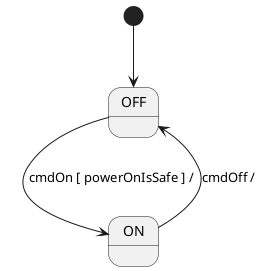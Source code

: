 @startuml

[*] --> OFF

state OFF

state ON

OFF --> ON : cmdOn [ powerOnIsSafe ] /
ON --> OFF : cmdOff /

@enduml
